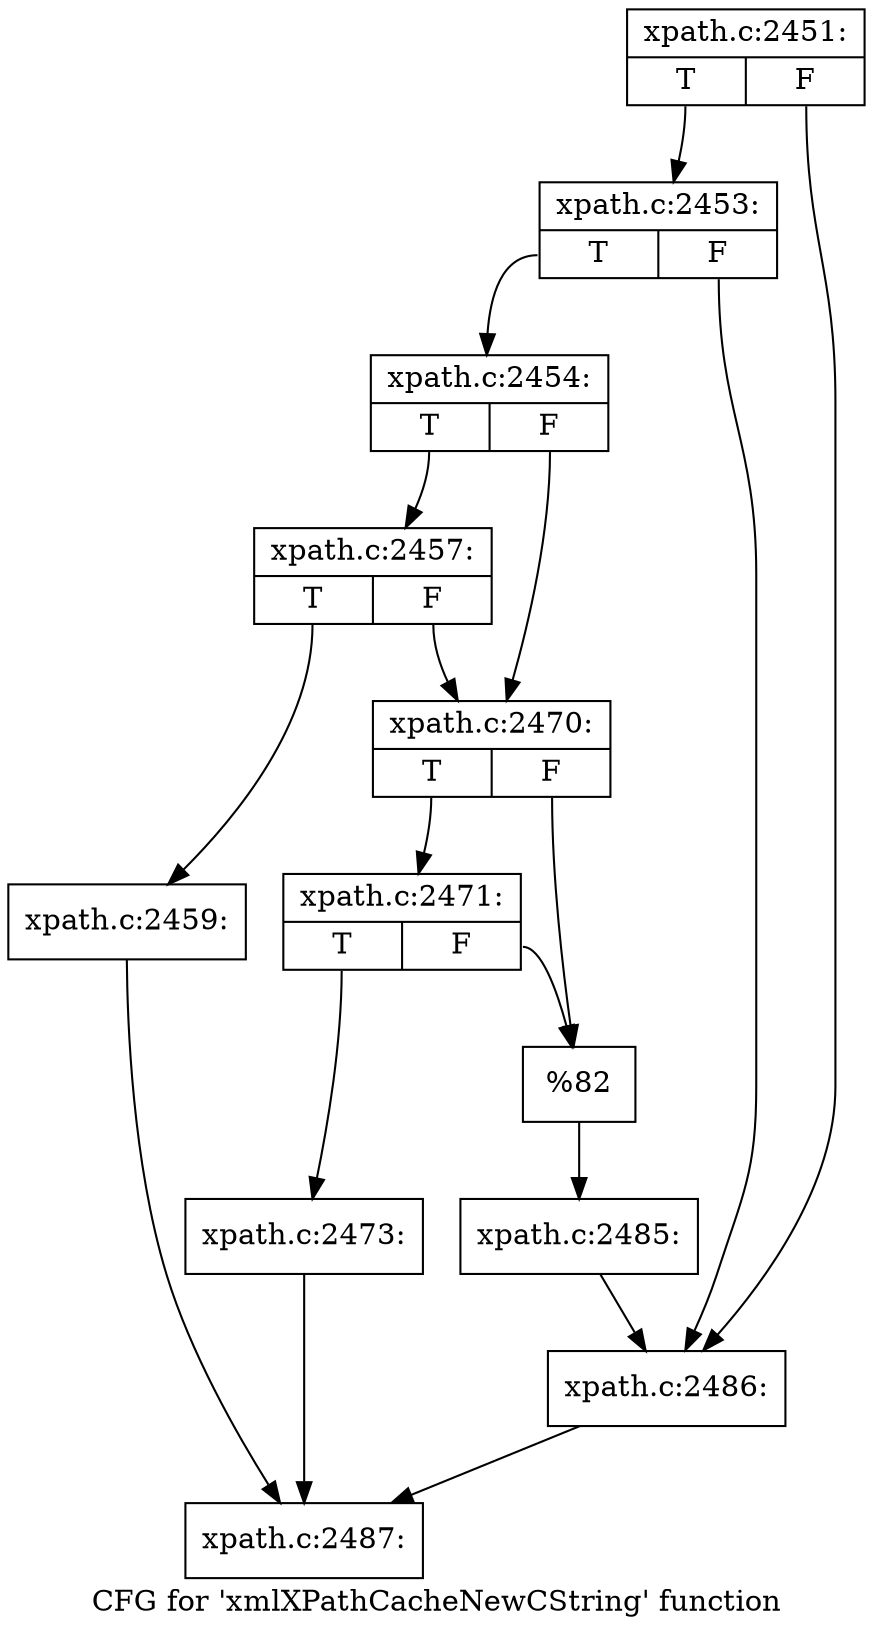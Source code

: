 digraph "CFG for 'xmlXPathCacheNewCString' function" {
	label="CFG for 'xmlXPathCacheNewCString' function";

	Node0x4e3ff90 [shape=record,label="{xpath.c:2451:|{<s0>T|<s1>F}}"];
	Node0x4e3ff90:s0 -> Node0x4e403f0;
	Node0x4e3ff90:s1 -> Node0x4e403a0;
	Node0x4e403f0 [shape=record,label="{xpath.c:2453:|{<s0>T|<s1>F}}"];
	Node0x4e403f0:s0 -> Node0x4e40350;
	Node0x4e403f0:s1 -> Node0x4e403a0;
	Node0x4e40350 [shape=record,label="{xpath.c:2454:|{<s0>T|<s1>F}}"];
	Node0x4e40350:s0 -> Node0x4e44e60;
	Node0x4e40350:s1 -> Node0x4e44e10;
	Node0x4e44e60 [shape=record,label="{xpath.c:2457:|{<s0>T|<s1>F}}"];
	Node0x4e44e60:s0 -> Node0x4e44d70;
	Node0x4e44e60:s1 -> Node0x4e44e10;
	Node0x4e44d70 [shape=record,label="{xpath.c:2459:}"];
	Node0x4e44d70 -> Node0x4e43a00;
	Node0x4e44e10 [shape=record,label="{xpath.c:2470:|{<s0>T|<s1>F}}"];
	Node0x4e44e10:s0 -> Node0x4e46cc0;
	Node0x4e44e10:s1 -> Node0x4e46c70;
	Node0x4e46cc0 [shape=record,label="{xpath.c:2471:|{<s0>T|<s1>F}}"];
	Node0x4e46cc0:s0 -> Node0x4e46c20;
	Node0x4e46cc0:s1 -> Node0x4e46c70;
	Node0x4e46c20 [shape=record,label="{xpath.c:2473:}"];
	Node0x4e46c20 -> Node0x4e43a00;
	Node0x4e46c70 [shape=record,label="{%82}"];
	Node0x4e46c70 -> Node0x4e44dc0;
	Node0x4e44dc0 [shape=record,label="{xpath.c:2485:}"];
	Node0x4e44dc0 -> Node0x4e403a0;
	Node0x4e403a0 [shape=record,label="{xpath.c:2486:}"];
	Node0x4e403a0 -> Node0x4e43a00;
	Node0x4e43a00 [shape=record,label="{xpath.c:2487:}"];
}
